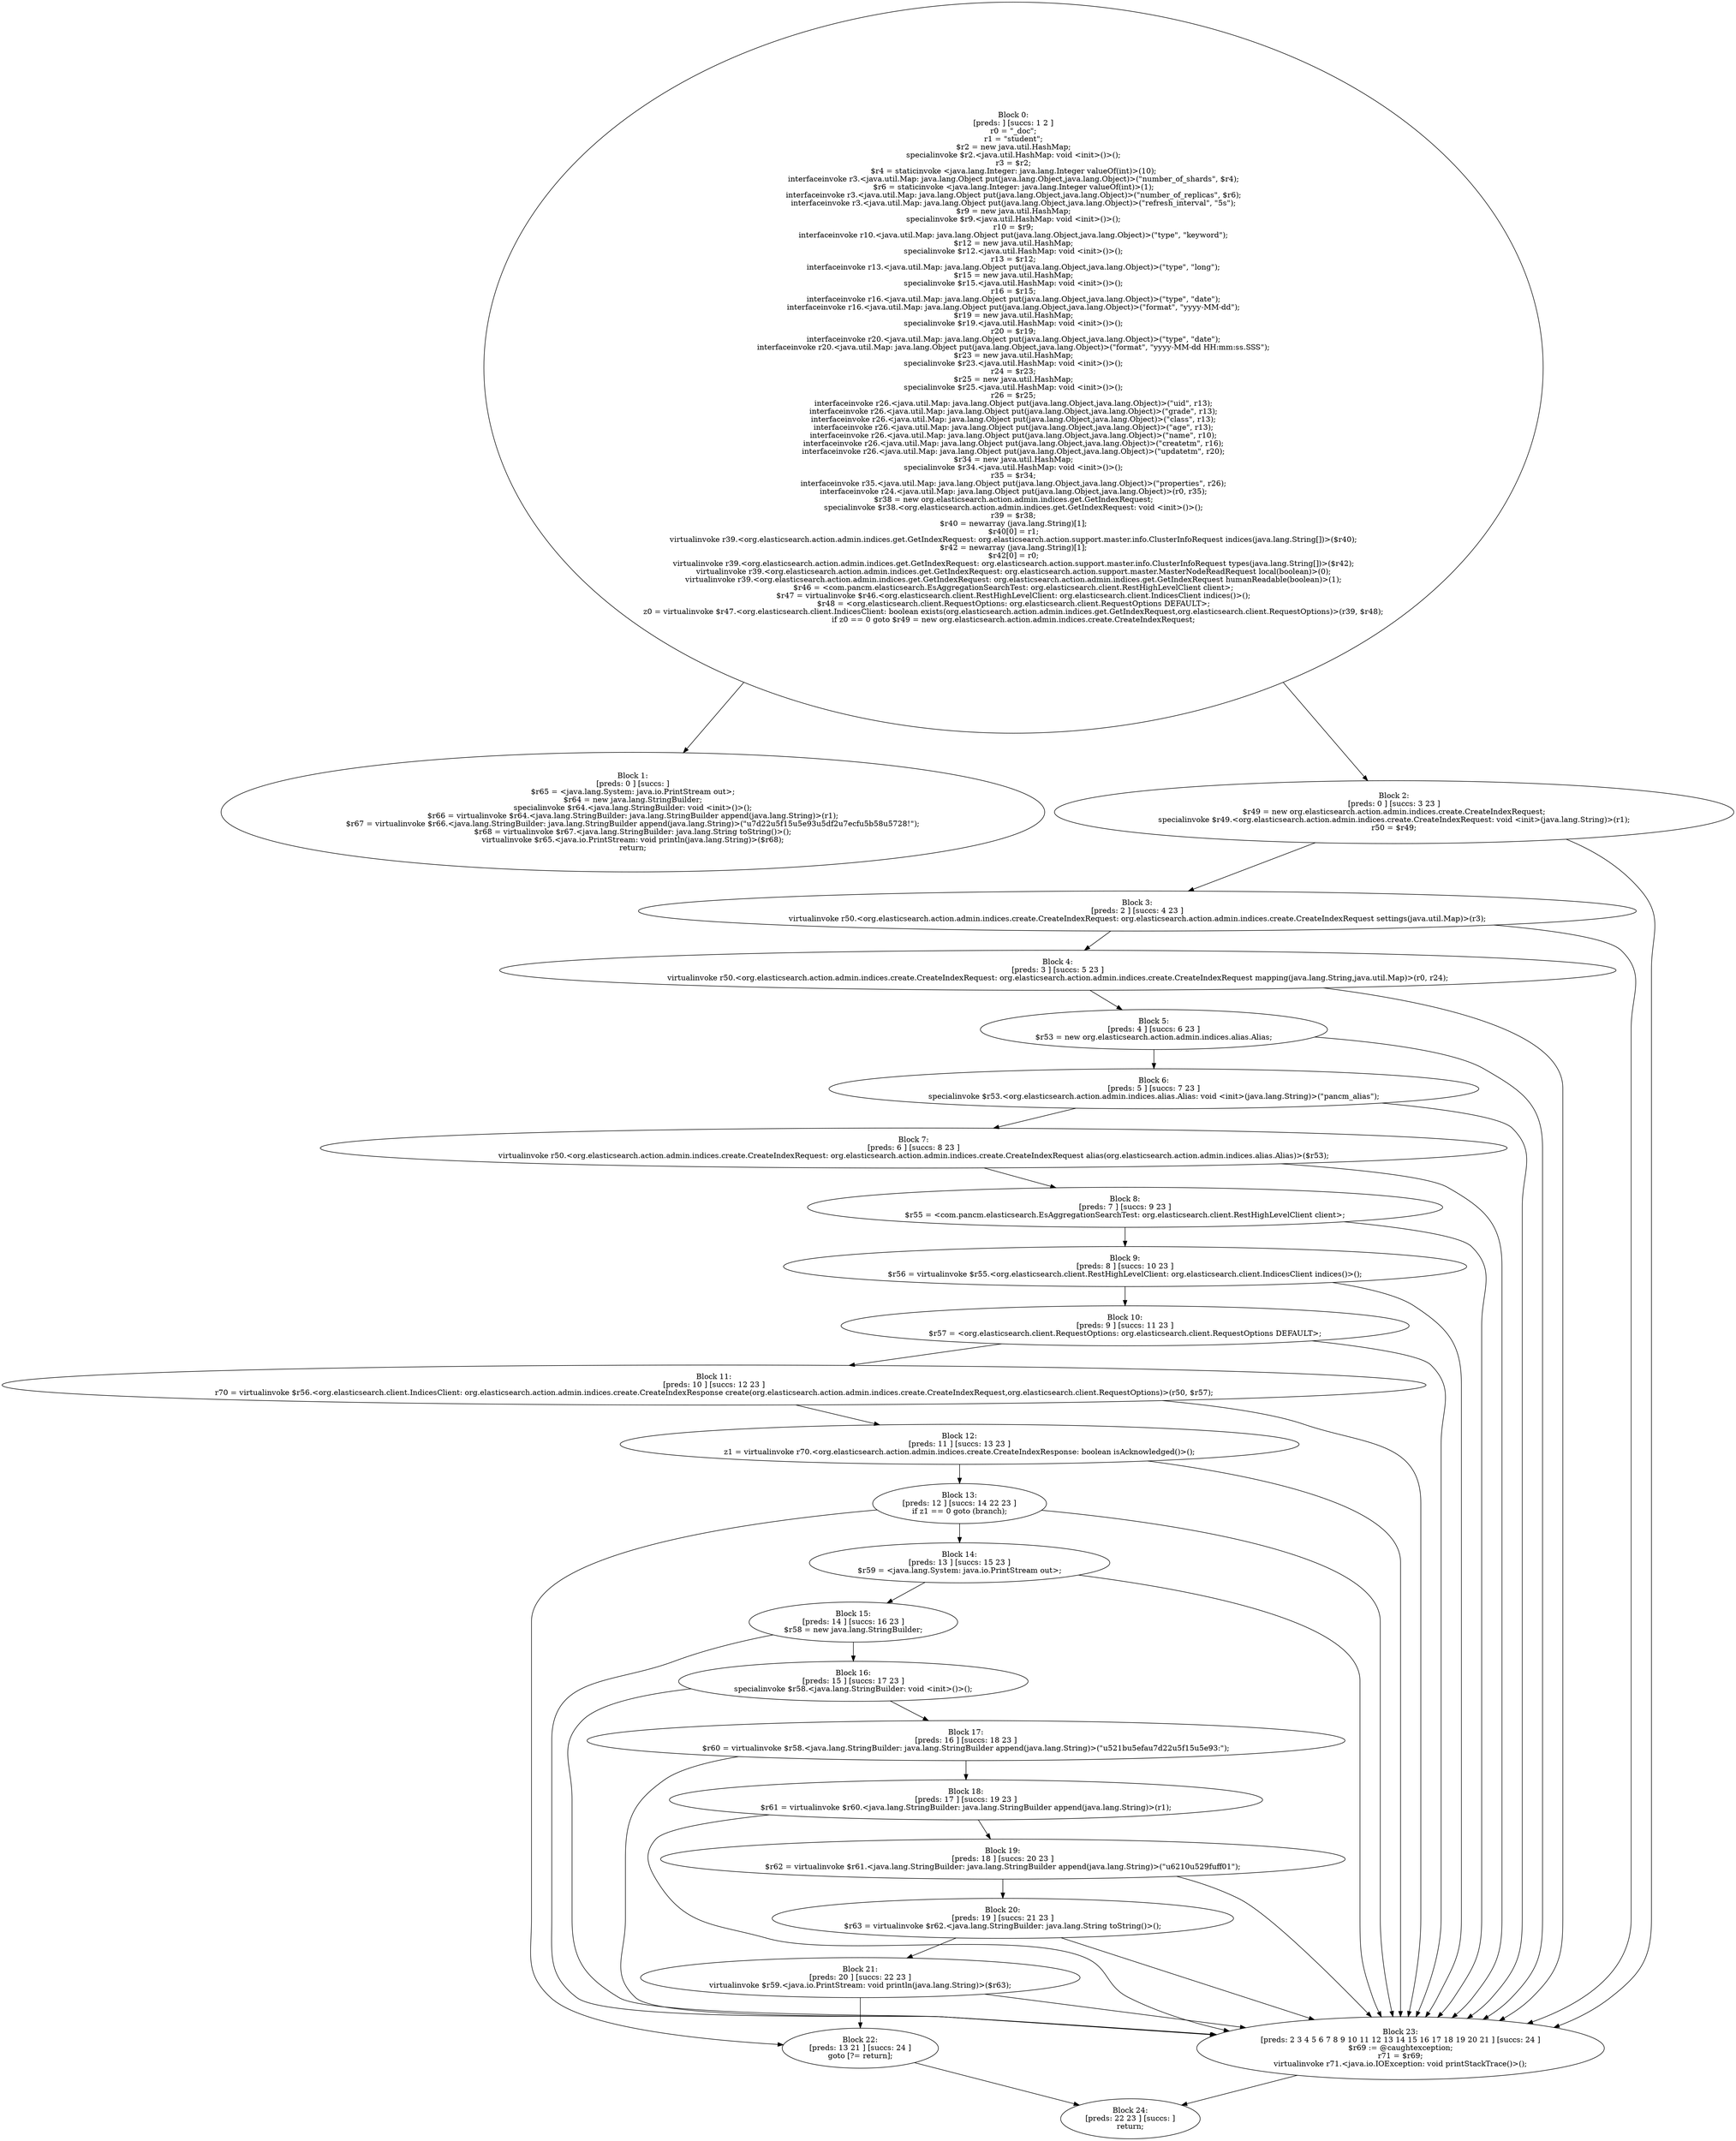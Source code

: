 digraph "unitGraph" {
    "Block 0:
[preds: ] [succs: 1 2 ]
r0 = \"_doc\";
r1 = \"student\";
$r2 = new java.util.HashMap;
specialinvoke $r2.<java.util.HashMap: void <init>()>();
r3 = $r2;
$r4 = staticinvoke <java.lang.Integer: java.lang.Integer valueOf(int)>(10);
interfaceinvoke r3.<java.util.Map: java.lang.Object put(java.lang.Object,java.lang.Object)>(\"number_of_shards\", $r4);
$r6 = staticinvoke <java.lang.Integer: java.lang.Integer valueOf(int)>(1);
interfaceinvoke r3.<java.util.Map: java.lang.Object put(java.lang.Object,java.lang.Object)>(\"number_of_replicas\", $r6);
interfaceinvoke r3.<java.util.Map: java.lang.Object put(java.lang.Object,java.lang.Object)>(\"refresh_interval\", \"5s\");
$r9 = new java.util.HashMap;
specialinvoke $r9.<java.util.HashMap: void <init>()>();
r10 = $r9;
interfaceinvoke r10.<java.util.Map: java.lang.Object put(java.lang.Object,java.lang.Object)>(\"type\", \"keyword\");
$r12 = new java.util.HashMap;
specialinvoke $r12.<java.util.HashMap: void <init>()>();
r13 = $r12;
interfaceinvoke r13.<java.util.Map: java.lang.Object put(java.lang.Object,java.lang.Object)>(\"type\", \"long\");
$r15 = new java.util.HashMap;
specialinvoke $r15.<java.util.HashMap: void <init>()>();
r16 = $r15;
interfaceinvoke r16.<java.util.Map: java.lang.Object put(java.lang.Object,java.lang.Object)>(\"type\", \"date\");
interfaceinvoke r16.<java.util.Map: java.lang.Object put(java.lang.Object,java.lang.Object)>(\"format\", \"yyyy-MM-dd\");
$r19 = new java.util.HashMap;
specialinvoke $r19.<java.util.HashMap: void <init>()>();
r20 = $r19;
interfaceinvoke r20.<java.util.Map: java.lang.Object put(java.lang.Object,java.lang.Object)>(\"type\", \"date\");
interfaceinvoke r20.<java.util.Map: java.lang.Object put(java.lang.Object,java.lang.Object)>(\"format\", \"yyyy-MM-dd HH:mm:ss.SSS\");
$r23 = new java.util.HashMap;
specialinvoke $r23.<java.util.HashMap: void <init>()>();
r24 = $r23;
$r25 = new java.util.HashMap;
specialinvoke $r25.<java.util.HashMap: void <init>()>();
r26 = $r25;
interfaceinvoke r26.<java.util.Map: java.lang.Object put(java.lang.Object,java.lang.Object)>(\"uid\", r13);
interfaceinvoke r26.<java.util.Map: java.lang.Object put(java.lang.Object,java.lang.Object)>(\"grade\", r13);
interfaceinvoke r26.<java.util.Map: java.lang.Object put(java.lang.Object,java.lang.Object)>(\"class\", r13);
interfaceinvoke r26.<java.util.Map: java.lang.Object put(java.lang.Object,java.lang.Object)>(\"age\", r13);
interfaceinvoke r26.<java.util.Map: java.lang.Object put(java.lang.Object,java.lang.Object)>(\"name\", r10);
interfaceinvoke r26.<java.util.Map: java.lang.Object put(java.lang.Object,java.lang.Object)>(\"createtm\", r16);
interfaceinvoke r26.<java.util.Map: java.lang.Object put(java.lang.Object,java.lang.Object)>(\"updatetm\", r20);
$r34 = new java.util.HashMap;
specialinvoke $r34.<java.util.HashMap: void <init>()>();
r35 = $r34;
interfaceinvoke r35.<java.util.Map: java.lang.Object put(java.lang.Object,java.lang.Object)>(\"properties\", r26);
interfaceinvoke r24.<java.util.Map: java.lang.Object put(java.lang.Object,java.lang.Object)>(r0, r35);
$r38 = new org.elasticsearch.action.admin.indices.get.GetIndexRequest;
specialinvoke $r38.<org.elasticsearch.action.admin.indices.get.GetIndexRequest: void <init>()>();
r39 = $r38;
$r40 = newarray (java.lang.String)[1];
$r40[0] = r1;
virtualinvoke r39.<org.elasticsearch.action.admin.indices.get.GetIndexRequest: org.elasticsearch.action.support.master.info.ClusterInfoRequest indices(java.lang.String[])>($r40);
$r42 = newarray (java.lang.String)[1];
$r42[0] = r0;
virtualinvoke r39.<org.elasticsearch.action.admin.indices.get.GetIndexRequest: org.elasticsearch.action.support.master.info.ClusterInfoRequest types(java.lang.String[])>($r42);
virtualinvoke r39.<org.elasticsearch.action.admin.indices.get.GetIndexRequest: org.elasticsearch.action.support.master.MasterNodeReadRequest local(boolean)>(0);
virtualinvoke r39.<org.elasticsearch.action.admin.indices.get.GetIndexRequest: org.elasticsearch.action.admin.indices.get.GetIndexRequest humanReadable(boolean)>(1);
$r46 = <com.pancm.elasticsearch.EsAggregationSearchTest: org.elasticsearch.client.RestHighLevelClient client>;
$r47 = virtualinvoke $r46.<org.elasticsearch.client.RestHighLevelClient: org.elasticsearch.client.IndicesClient indices()>();
$r48 = <org.elasticsearch.client.RequestOptions: org.elasticsearch.client.RequestOptions DEFAULT>;
z0 = virtualinvoke $r47.<org.elasticsearch.client.IndicesClient: boolean exists(org.elasticsearch.action.admin.indices.get.GetIndexRequest,org.elasticsearch.client.RequestOptions)>(r39, $r48);
if z0 == 0 goto $r49 = new org.elasticsearch.action.admin.indices.create.CreateIndexRequest;
"
    "Block 1:
[preds: 0 ] [succs: ]
$r65 = <java.lang.System: java.io.PrintStream out>;
$r64 = new java.lang.StringBuilder;
specialinvoke $r64.<java.lang.StringBuilder: void <init>()>();
$r66 = virtualinvoke $r64.<java.lang.StringBuilder: java.lang.StringBuilder append(java.lang.String)>(r1);
$r67 = virtualinvoke $r66.<java.lang.StringBuilder: java.lang.StringBuilder append(java.lang.String)>(\"\u7d22\u5f15\u5e93\u5df2\u7ecf\u5b58\u5728!\");
$r68 = virtualinvoke $r67.<java.lang.StringBuilder: java.lang.String toString()>();
virtualinvoke $r65.<java.io.PrintStream: void println(java.lang.String)>($r68);
return;
"
    "Block 2:
[preds: 0 ] [succs: 3 23 ]
$r49 = new org.elasticsearch.action.admin.indices.create.CreateIndexRequest;
specialinvoke $r49.<org.elasticsearch.action.admin.indices.create.CreateIndexRequest: void <init>(java.lang.String)>(r1);
r50 = $r49;
"
    "Block 3:
[preds: 2 ] [succs: 4 23 ]
virtualinvoke r50.<org.elasticsearch.action.admin.indices.create.CreateIndexRequest: org.elasticsearch.action.admin.indices.create.CreateIndexRequest settings(java.util.Map)>(r3);
"
    "Block 4:
[preds: 3 ] [succs: 5 23 ]
virtualinvoke r50.<org.elasticsearch.action.admin.indices.create.CreateIndexRequest: org.elasticsearch.action.admin.indices.create.CreateIndexRequest mapping(java.lang.String,java.util.Map)>(r0, r24);
"
    "Block 5:
[preds: 4 ] [succs: 6 23 ]
$r53 = new org.elasticsearch.action.admin.indices.alias.Alias;
"
    "Block 6:
[preds: 5 ] [succs: 7 23 ]
specialinvoke $r53.<org.elasticsearch.action.admin.indices.alias.Alias: void <init>(java.lang.String)>(\"pancm_alias\");
"
    "Block 7:
[preds: 6 ] [succs: 8 23 ]
virtualinvoke r50.<org.elasticsearch.action.admin.indices.create.CreateIndexRequest: org.elasticsearch.action.admin.indices.create.CreateIndexRequest alias(org.elasticsearch.action.admin.indices.alias.Alias)>($r53);
"
    "Block 8:
[preds: 7 ] [succs: 9 23 ]
$r55 = <com.pancm.elasticsearch.EsAggregationSearchTest: org.elasticsearch.client.RestHighLevelClient client>;
"
    "Block 9:
[preds: 8 ] [succs: 10 23 ]
$r56 = virtualinvoke $r55.<org.elasticsearch.client.RestHighLevelClient: org.elasticsearch.client.IndicesClient indices()>();
"
    "Block 10:
[preds: 9 ] [succs: 11 23 ]
$r57 = <org.elasticsearch.client.RequestOptions: org.elasticsearch.client.RequestOptions DEFAULT>;
"
    "Block 11:
[preds: 10 ] [succs: 12 23 ]
r70 = virtualinvoke $r56.<org.elasticsearch.client.IndicesClient: org.elasticsearch.action.admin.indices.create.CreateIndexResponse create(org.elasticsearch.action.admin.indices.create.CreateIndexRequest,org.elasticsearch.client.RequestOptions)>(r50, $r57);
"
    "Block 12:
[preds: 11 ] [succs: 13 23 ]
z1 = virtualinvoke r70.<org.elasticsearch.action.admin.indices.create.CreateIndexResponse: boolean isAcknowledged()>();
"
    "Block 13:
[preds: 12 ] [succs: 14 22 23 ]
if z1 == 0 goto (branch);
"
    "Block 14:
[preds: 13 ] [succs: 15 23 ]
$r59 = <java.lang.System: java.io.PrintStream out>;
"
    "Block 15:
[preds: 14 ] [succs: 16 23 ]
$r58 = new java.lang.StringBuilder;
"
    "Block 16:
[preds: 15 ] [succs: 17 23 ]
specialinvoke $r58.<java.lang.StringBuilder: void <init>()>();
"
    "Block 17:
[preds: 16 ] [succs: 18 23 ]
$r60 = virtualinvoke $r58.<java.lang.StringBuilder: java.lang.StringBuilder append(java.lang.String)>(\"\u521b\u5efa\u7d22\u5f15\u5e93:\");
"
    "Block 18:
[preds: 17 ] [succs: 19 23 ]
$r61 = virtualinvoke $r60.<java.lang.StringBuilder: java.lang.StringBuilder append(java.lang.String)>(r1);
"
    "Block 19:
[preds: 18 ] [succs: 20 23 ]
$r62 = virtualinvoke $r61.<java.lang.StringBuilder: java.lang.StringBuilder append(java.lang.String)>(\"\u6210\u529f\uff01\");
"
    "Block 20:
[preds: 19 ] [succs: 21 23 ]
$r63 = virtualinvoke $r62.<java.lang.StringBuilder: java.lang.String toString()>();
"
    "Block 21:
[preds: 20 ] [succs: 22 23 ]
virtualinvoke $r59.<java.io.PrintStream: void println(java.lang.String)>($r63);
"
    "Block 22:
[preds: 13 21 ] [succs: 24 ]
goto [?= return];
"
    "Block 23:
[preds: 2 3 4 5 6 7 8 9 10 11 12 13 14 15 16 17 18 19 20 21 ] [succs: 24 ]
$r69 := @caughtexception;
r71 = $r69;
virtualinvoke r71.<java.io.IOException: void printStackTrace()>();
"
    "Block 24:
[preds: 22 23 ] [succs: ]
return;
"
    "Block 0:
[preds: ] [succs: 1 2 ]
r0 = \"_doc\";
r1 = \"student\";
$r2 = new java.util.HashMap;
specialinvoke $r2.<java.util.HashMap: void <init>()>();
r3 = $r2;
$r4 = staticinvoke <java.lang.Integer: java.lang.Integer valueOf(int)>(10);
interfaceinvoke r3.<java.util.Map: java.lang.Object put(java.lang.Object,java.lang.Object)>(\"number_of_shards\", $r4);
$r6 = staticinvoke <java.lang.Integer: java.lang.Integer valueOf(int)>(1);
interfaceinvoke r3.<java.util.Map: java.lang.Object put(java.lang.Object,java.lang.Object)>(\"number_of_replicas\", $r6);
interfaceinvoke r3.<java.util.Map: java.lang.Object put(java.lang.Object,java.lang.Object)>(\"refresh_interval\", \"5s\");
$r9 = new java.util.HashMap;
specialinvoke $r9.<java.util.HashMap: void <init>()>();
r10 = $r9;
interfaceinvoke r10.<java.util.Map: java.lang.Object put(java.lang.Object,java.lang.Object)>(\"type\", \"keyword\");
$r12 = new java.util.HashMap;
specialinvoke $r12.<java.util.HashMap: void <init>()>();
r13 = $r12;
interfaceinvoke r13.<java.util.Map: java.lang.Object put(java.lang.Object,java.lang.Object)>(\"type\", \"long\");
$r15 = new java.util.HashMap;
specialinvoke $r15.<java.util.HashMap: void <init>()>();
r16 = $r15;
interfaceinvoke r16.<java.util.Map: java.lang.Object put(java.lang.Object,java.lang.Object)>(\"type\", \"date\");
interfaceinvoke r16.<java.util.Map: java.lang.Object put(java.lang.Object,java.lang.Object)>(\"format\", \"yyyy-MM-dd\");
$r19 = new java.util.HashMap;
specialinvoke $r19.<java.util.HashMap: void <init>()>();
r20 = $r19;
interfaceinvoke r20.<java.util.Map: java.lang.Object put(java.lang.Object,java.lang.Object)>(\"type\", \"date\");
interfaceinvoke r20.<java.util.Map: java.lang.Object put(java.lang.Object,java.lang.Object)>(\"format\", \"yyyy-MM-dd HH:mm:ss.SSS\");
$r23 = new java.util.HashMap;
specialinvoke $r23.<java.util.HashMap: void <init>()>();
r24 = $r23;
$r25 = new java.util.HashMap;
specialinvoke $r25.<java.util.HashMap: void <init>()>();
r26 = $r25;
interfaceinvoke r26.<java.util.Map: java.lang.Object put(java.lang.Object,java.lang.Object)>(\"uid\", r13);
interfaceinvoke r26.<java.util.Map: java.lang.Object put(java.lang.Object,java.lang.Object)>(\"grade\", r13);
interfaceinvoke r26.<java.util.Map: java.lang.Object put(java.lang.Object,java.lang.Object)>(\"class\", r13);
interfaceinvoke r26.<java.util.Map: java.lang.Object put(java.lang.Object,java.lang.Object)>(\"age\", r13);
interfaceinvoke r26.<java.util.Map: java.lang.Object put(java.lang.Object,java.lang.Object)>(\"name\", r10);
interfaceinvoke r26.<java.util.Map: java.lang.Object put(java.lang.Object,java.lang.Object)>(\"createtm\", r16);
interfaceinvoke r26.<java.util.Map: java.lang.Object put(java.lang.Object,java.lang.Object)>(\"updatetm\", r20);
$r34 = new java.util.HashMap;
specialinvoke $r34.<java.util.HashMap: void <init>()>();
r35 = $r34;
interfaceinvoke r35.<java.util.Map: java.lang.Object put(java.lang.Object,java.lang.Object)>(\"properties\", r26);
interfaceinvoke r24.<java.util.Map: java.lang.Object put(java.lang.Object,java.lang.Object)>(r0, r35);
$r38 = new org.elasticsearch.action.admin.indices.get.GetIndexRequest;
specialinvoke $r38.<org.elasticsearch.action.admin.indices.get.GetIndexRequest: void <init>()>();
r39 = $r38;
$r40 = newarray (java.lang.String)[1];
$r40[0] = r1;
virtualinvoke r39.<org.elasticsearch.action.admin.indices.get.GetIndexRequest: org.elasticsearch.action.support.master.info.ClusterInfoRequest indices(java.lang.String[])>($r40);
$r42 = newarray (java.lang.String)[1];
$r42[0] = r0;
virtualinvoke r39.<org.elasticsearch.action.admin.indices.get.GetIndexRequest: org.elasticsearch.action.support.master.info.ClusterInfoRequest types(java.lang.String[])>($r42);
virtualinvoke r39.<org.elasticsearch.action.admin.indices.get.GetIndexRequest: org.elasticsearch.action.support.master.MasterNodeReadRequest local(boolean)>(0);
virtualinvoke r39.<org.elasticsearch.action.admin.indices.get.GetIndexRequest: org.elasticsearch.action.admin.indices.get.GetIndexRequest humanReadable(boolean)>(1);
$r46 = <com.pancm.elasticsearch.EsAggregationSearchTest: org.elasticsearch.client.RestHighLevelClient client>;
$r47 = virtualinvoke $r46.<org.elasticsearch.client.RestHighLevelClient: org.elasticsearch.client.IndicesClient indices()>();
$r48 = <org.elasticsearch.client.RequestOptions: org.elasticsearch.client.RequestOptions DEFAULT>;
z0 = virtualinvoke $r47.<org.elasticsearch.client.IndicesClient: boolean exists(org.elasticsearch.action.admin.indices.get.GetIndexRequest,org.elasticsearch.client.RequestOptions)>(r39, $r48);
if z0 == 0 goto $r49 = new org.elasticsearch.action.admin.indices.create.CreateIndexRequest;
"->"Block 1:
[preds: 0 ] [succs: ]
$r65 = <java.lang.System: java.io.PrintStream out>;
$r64 = new java.lang.StringBuilder;
specialinvoke $r64.<java.lang.StringBuilder: void <init>()>();
$r66 = virtualinvoke $r64.<java.lang.StringBuilder: java.lang.StringBuilder append(java.lang.String)>(r1);
$r67 = virtualinvoke $r66.<java.lang.StringBuilder: java.lang.StringBuilder append(java.lang.String)>(\"\u7d22\u5f15\u5e93\u5df2\u7ecf\u5b58\u5728!\");
$r68 = virtualinvoke $r67.<java.lang.StringBuilder: java.lang.String toString()>();
virtualinvoke $r65.<java.io.PrintStream: void println(java.lang.String)>($r68);
return;
";
    "Block 0:
[preds: ] [succs: 1 2 ]
r0 = \"_doc\";
r1 = \"student\";
$r2 = new java.util.HashMap;
specialinvoke $r2.<java.util.HashMap: void <init>()>();
r3 = $r2;
$r4 = staticinvoke <java.lang.Integer: java.lang.Integer valueOf(int)>(10);
interfaceinvoke r3.<java.util.Map: java.lang.Object put(java.lang.Object,java.lang.Object)>(\"number_of_shards\", $r4);
$r6 = staticinvoke <java.lang.Integer: java.lang.Integer valueOf(int)>(1);
interfaceinvoke r3.<java.util.Map: java.lang.Object put(java.lang.Object,java.lang.Object)>(\"number_of_replicas\", $r6);
interfaceinvoke r3.<java.util.Map: java.lang.Object put(java.lang.Object,java.lang.Object)>(\"refresh_interval\", \"5s\");
$r9 = new java.util.HashMap;
specialinvoke $r9.<java.util.HashMap: void <init>()>();
r10 = $r9;
interfaceinvoke r10.<java.util.Map: java.lang.Object put(java.lang.Object,java.lang.Object)>(\"type\", \"keyword\");
$r12 = new java.util.HashMap;
specialinvoke $r12.<java.util.HashMap: void <init>()>();
r13 = $r12;
interfaceinvoke r13.<java.util.Map: java.lang.Object put(java.lang.Object,java.lang.Object)>(\"type\", \"long\");
$r15 = new java.util.HashMap;
specialinvoke $r15.<java.util.HashMap: void <init>()>();
r16 = $r15;
interfaceinvoke r16.<java.util.Map: java.lang.Object put(java.lang.Object,java.lang.Object)>(\"type\", \"date\");
interfaceinvoke r16.<java.util.Map: java.lang.Object put(java.lang.Object,java.lang.Object)>(\"format\", \"yyyy-MM-dd\");
$r19 = new java.util.HashMap;
specialinvoke $r19.<java.util.HashMap: void <init>()>();
r20 = $r19;
interfaceinvoke r20.<java.util.Map: java.lang.Object put(java.lang.Object,java.lang.Object)>(\"type\", \"date\");
interfaceinvoke r20.<java.util.Map: java.lang.Object put(java.lang.Object,java.lang.Object)>(\"format\", \"yyyy-MM-dd HH:mm:ss.SSS\");
$r23 = new java.util.HashMap;
specialinvoke $r23.<java.util.HashMap: void <init>()>();
r24 = $r23;
$r25 = new java.util.HashMap;
specialinvoke $r25.<java.util.HashMap: void <init>()>();
r26 = $r25;
interfaceinvoke r26.<java.util.Map: java.lang.Object put(java.lang.Object,java.lang.Object)>(\"uid\", r13);
interfaceinvoke r26.<java.util.Map: java.lang.Object put(java.lang.Object,java.lang.Object)>(\"grade\", r13);
interfaceinvoke r26.<java.util.Map: java.lang.Object put(java.lang.Object,java.lang.Object)>(\"class\", r13);
interfaceinvoke r26.<java.util.Map: java.lang.Object put(java.lang.Object,java.lang.Object)>(\"age\", r13);
interfaceinvoke r26.<java.util.Map: java.lang.Object put(java.lang.Object,java.lang.Object)>(\"name\", r10);
interfaceinvoke r26.<java.util.Map: java.lang.Object put(java.lang.Object,java.lang.Object)>(\"createtm\", r16);
interfaceinvoke r26.<java.util.Map: java.lang.Object put(java.lang.Object,java.lang.Object)>(\"updatetm\", r20);
$r34 = new java.util.HashMap;
specialinvoke $r34.<java.util.HashMap: void <init>()>();
r35 = $r34;
interfaceinvoke r35.<java.util.Map: java.lang.Object put(java.lang.Object,java.lang.Object)>(\"properties\", r26);
interfaceinvoke r24.<java.util.Map: java.lang.Object put(java.lang.Object,java.lang.Object)>(r0, r35);
$r38 = new org.elasticsearch.action.admin.indices.get.GetIndexRequest;
specialinvoke $r38.<org.elasticsearch.action.admin.indices.get.GetIndexRequest: void <init>()>();
r39 = $r38;
$r40 = newarray (java.lang.String)[1];
$r40[0] = r1;
virtualinvoke r39.<org.elasticsearch.action.admin.indices.get.GetIndexRequest: org.elasticsearch.action.support.master.info.ClusterInfoRequest indices(java.lang.String[])>($r40);
$r42 = newarray (java.lang.String)[1];
$r42[0] = r0;
virtualinvoke r39.<org.elasticsearch.action.admin.indices.get.GetIndexRequest: org.elasticsearch.action.support.master.info.ClusterInfoRequest types(java.lang.String[])>($r42);
virtualinvoke r39.<org.elasticsearch.action.admin.indices.get.GetIndexRequest: org.elasticsearch.action.support.master.MasterNodeReadRequest local(boolean)>(0);
virtualinvoke r39.<org.elasticsearch.action.admin.indices.get.GetIndexRequest: org.elasticsearch.action.admin.indices.get.GetIndexRequest humanReadable(boolean)>(1);
$r46 = <com.pancm.elasticsearch.EsAggregationSearchTest: org.elasticsearch.client.RestHighLevelClient client>;
$r47 = virtualinvoke $r46.<org.elasticsearch.client.RestHighLevelClient: org.elasticsearch.client.IndicesClient indices()>();
$r48 = <org.elasticsearch.client.RequestOptions: org.elasticsearch.client.RequestOptions DEFAULT>;
z0 = virtualinvoke $r47.<org.elasticsearch.client.IndicesClient: boolean exists(org.elasticsearch.action.admin.indices.get.GetIndexRequest,org.elasticsearch.client.RequestOptions)>(r39, $r48);
if z0 == 0 goto $r49 = new org.elasticsearch.action.admin.indices.create.CreateIndexRequest;
"->"Block 2:
[preds: 0 ] [succs: 3 23 ]
$r49 = new org.elasticsearch.action.admin.indices.create.CreateIndexRequest;
specialinvoke $r49.<org.elasticsearch.action.admin.indices.create.CreateIndexRequest: void <init>(java.lang.String)>(r1);
r50 = $r49;
";
    "Block 2:
[preds: 0 ] [succs: 3 23 ]
$r49 = new org.elasticsearch.action.admin.indices.create.CreateIndexRequest;
specialinvoke $r49.<org.elasticsearch.action.admin.indices.create.CreateIndexRequest: void <init>(java.lang.String)>(r1);
r50 = $r49;
"->"Block 3:
[preds: 2 ] [succs: 4 23 ]
virtualinvoke r50.<org.elasticsearch.action.admin.indices.create.CreateIndexRequest: org.elasticsearch.action.admin.indices.create.CreateIndexRequest settings(java.util.Map)>(r3);
";
    "Block 2:
[preds: 0 ] [succs: 3 23 ]
$r49 = new org.elasticsearch.action.admin.indices.create.CreateIndexRequest;
specialinvoke $r49.<org.elasticsearch.action.admin.indices.create.CreateIndexRequest: void <init>(java.lang.String)>(r1);
r50 = $r49;
"->"Block 23:
[preds: 2 3 4 5 6 7 8 9 10 11 12 13 14 15 16 17 18 19 20 21 ] [succs: 24 ]
$r69 := @caughtexception;
r71 = $r69;
virtualinvoke r71.<java.io.IOException: void printStackTrace()>();
";
    "Block 3:
[preds: 2 ] [succs: 4 23 ]
virtualinvoke r50.<org.elasticsearch.action.admin.indices.create.CreateIndexRequest: org.elasticsearch.action.admin.indices.create.CreateIndexRequest settings(java.util.Map)>(r3);
"->"Block 4:
[preds: 3 ] [succs: 5 23 ]
virtualinvoke r50.<org.elasticsearch.action.admin.indices.create.CreateIndexRequest: org.elasticsearch.action.admin.indices.create.CreateIndexRequest mapping(java.lang.String,java.util.Map)>(r0, r24);
";
    "Block 3:
[preds: 2 ] [succs: 4 23 ]
virtualinvoke r50.<org.elasticsearch.action.admin.indices.create.CreateIndexRequest: org.elasticsearch.action.admin.indices.create.CreateIndexRequest settings(java.util.Map)>(r3);
"->"Block 23:
[preds: 2 3 4 5 6 7 8 9 10 11 12 13 14 15 16 17 18 19 20 21 ] [succs: 24 ]
$r69 := @caughtexception;
r71 = $r69;
virtualinvoke r71.<java.io.IOException: void printStackTrace()>();
";
    "Block 4:
[preds: 3 ] [succs: 5 23 ]
virtualinvoke r50.<org.elasticsearch.action.admin.indices.create.CreateIndexRequest: org.elasticsearch.action.admin.indices.create.CreateIndexRequest mapping(java.lang.String,java.util.Map)>(r0, r24);
"->"Block 5:
[preds: 4 ] [succs: 6 23 ]
$r53 = new org.elasticsearch.action.admin.indices.alias.Alias;
";
    "Block 4:
[preds: 3 ] [succs: 5 23 ]
virtualinvoke r50.<org.elasticsearch.action.admin.indices.create.CreateIndexRequest: org.elasticsearch.action.admin.indices.create.CreateIndexRequest mapping(java.lang.String,java.util.Map)>(r0, r24);
"->"Block 23:
[preds: 2 3 4 5 6 7 8 9 10 11 12 13 14 15 16 17 18 19 20 21 ] [succs: 24 ]
$r69 := @caughtexception;
r71 = $r69;
virtualinvoke r71.<java.io.IOException: void printStackTrace()>();
";
    "Block 5:
[preds: 4 ] [succs: 6 23 ]
$r53 = new org.elasticsearch.action.admin.indices.alias.Alias;
"->"Block 6:
[preds: 5 ] [succs: 7 23 ]
specialinvoke $r53.<org.elasticsearch.action.admin.indices.alias.Alias: void <init>(java.lang.String)>(\"pancm_alias\");
";
    "Block 5:
[preds: 4 ] [succs: 6 23 ]
$r53 = new org.elasticsearch.action.admin.indices.alias.Alias;
"->"Block 23:
[preds: 2 3 4 5 6 7 8 9 10 11 12 13 14 15 16 17 18 19 20 21 ] [succs: 24 ]
$r69 := @caughtexception;
r71 = $r69;
virtualinvoke r71.<java.io.IOException: void printStackTrace()>();
";
    "Block 6:
[preds: 5 ] [succs: 7 23 ]
specialinvoke $r53.<org.elasticsearch.action.admin.indices.alias.Alias: void <init>(java.lang.String)>(\"pancm_alias\");
"->"Block 7:
[preds: 6 ] [succs: 8 23 ]
virtualinvoke r50.<org.elasticsearch.action.admin.indices.create.CreateIndexRequest: org.elasticsearch.action.admin.indices.create.CreateIndexRequest alias(org.elasticsearch.action.admin.indices.alias.Alias)>($r53);
";
    "Block 6:
[preds: 5 ] [succs: 7 23 ]
specialinvoke $r53.<org.elasticsearch.action.admin.indices.alias.Alias: void <init>(java.lang.String)>(\"pancm_alias\");
"->"Block 23:
[preds: 2 3 4 5 6 7 8 9 10 11 12 13 14 15 16 17 18 19 20 21 ] [succs: 24 ]
$r69 := @caughtexception;
r71 = $r69;
virtualinvoke r71.<java.io.IOException: void printStackTrace()>();
";
    "Block 7:
[preds: 6 ] [succs: 8 23 ]
virtualinvoke r50.<org.elasticsearch.action.admin.indices.create.CreateIndexRequest: org.elasticsearch.action.admin.indices.create.CreateIndexRequest alias(org.elasticsearch.action.admin.indices.alias.Alias)>($r53);
"->"Block 8:
[preds: 7 ] [succs: 9 23 ]
$r55 = <com.pancm.elasticsearch.EsAggregationSearchTest: org.elasticsearch.client.RestHighLevelClient client>;
";
    "Block 7:
[preds: 6 ] [succs: 8 23 ]
virtualinvoke r50.<org.elasticsearch.action.admin.indices.create.CreateIndexRequest: org.elasticsearch.action.admin.indices.create.CreateIndexRequest alias(org.elasticsearch.action.admin.indices.alias.Alias)>($r53);
"->"Block 23:
[preds: 2 3 4 5 6 7 8 9 10 11 12 13 14 15 16 17 18 19 20 21 ] [succs: 24 ]
$r69 := @caughtexception;
r71 = $r69;
virtualinvoke r71.<java.io.IOException: void printStackTrace()>();
";
    "Block 8:
[preds: 7 ] [succs: 9 23 ]
$r55 = <com.pancm.elasticsearch.EsAggregationSearchTest: org.elasticsearch.client.RestHighLevelClient client>;
"->"Block 9:
[preds: 8 ] [succs: 10 23 ]
$r56 = virtualinvoke $r55.<org.elasticsearch.client.RestHighLevelClient: org.elasticsearch.client.IndicesClient indices()>();
";
    "Block 8:
[preds: 7 ] [succs: 9 23 ]
$r55 = <com.pancm.elasticsearch.EsAggregationSearchTest: org.elasticsearch.client.RestHighLevelClient client>;
"->"Block 23:
[preds: 2 3 4 5 6 7 8 9 10 11 12 13 14 15 16 17 18 19 20 21 ] [succs: 24 ]
$r69 := @caughtexception;
r71 = $r69;
virtualinvoke r71.<java.io.IOException: void printStackTrace()>();
";
    "Block 9:
[preds: 8 ] [succs: 10 23 ]
$r56 = virtualinvoke $r55.<org.elasticsearch.client.RestHighLevelClient: org.elasticsearch.client.IndicesClient indices()>();
"->"Block 10:
[preds: 9 ] [succs: 11 23 ]
$r57 = <org.elasticsearch.client.RequestOptions: org.elasticsearch.client.RequestOptions DEFAULT>;
";
    "Block 9:
[preds: 8 ] [succs: 10 23 ]
$r56 = virtualinvoke $r55.<org.elasticsearch.client.RestHighLevelClient: org.elasticsearch.client.IndicesClient indices()>();
"->"Block 23:
[preds: 2 3 4 5 6 7 8 9 10 11 12 13 14 15 16 17 18 19 20 21 ] [succs: 24 ]
$r69 := @caughtexception;
r71 = $r69;
virtualinvoke r71.<java.io.IOException: void printStackTrace()>();
";
    "Block 10:
[preds: 9 ] [succs: 11 23 ]
$r57 = <org.elasticsearch.client.RequestOptions: org.elasticsearch.client.RequestOptions DEFAULT>;
"->"Block 11:
[preds: 10 ] [succs: 12 23 ]
r70 = virtualinvoke $r56.<org.elasticsearch.client.IndicesClient: org.elasticsearch.action.admin.indices.create.CreateIndexResponse create(org.elasticsearch.action.admin.indices.create.CreateIndexRequest,org.elasticsearch.client.RequestOptions)>(r50, $r57);
";
    "Block 10:
[preds: 9 ] [succs: 11 23 ]
$r57 = <org.elasticsearch.client.RequestOptions: org.elasticsearch.client.RequestOptions DEFAULT>;
"->"Block 23:
[preds: 2 3 4 5 6 7 8 9 10 11 12 13 14 15 16 17 18 19 20 21 ] [succs: 24 ]
$r69 := @caughtexception;
r71 = $r69;
virtualinvoke r71.<java.io.IOException: void printStackTrace()>();
";
    "Block 11:
[preds: 10 ] [succs: 12 23 ]
r70 = virtualinvoke $r56.<org.elasticsearch.client.IndicesClient: org.elasticsearch.action.admin.indices.create.CreateIndexResponse create(org.elasticsearch.action.admin.indices.create.CreateIndexRequest,org.elasticsearch.client.RequestOptions)>(r50, $r57);
"->"Block 12:
[preds: 11 ] [succs: 13 23 ]
z1 = virtualinvoke r70.<org.elasticsearch.action.admin.indices.create.CreateIndexResponse: boolean isAcknowledged()>();
";
    "Block 11:
[preds: 10 ] [succs: 12 23 ]
r70 = virtualinvoke $r56.<org.elasticsearch.client.IndicesClient: org.elasticsearch.action.admin.indices.create.CreateIndexResponse create(org.elasticsearch.action.admin.indices.create.CreateIndexRequest,org.elasticsearch.client.RequestOptions)>(r50, $r57);
"->"Block 23:
[preds: 2 3 4 5 6 7 8 9 10 11 12 13 14 15 16 17 18 19 20 21 ] [succs: 24 ]
$r69 := @caughtexception;
r71 = $r69;
virtualinvoke r71.<java.io.IOException: void printStackTrace()>();
";
    "Block 12:
[preds: 11 ] [succs: 13 23 ]
z1 = virtualinvoke r70.<org.elasticsearch.action.admin.indices.create.CreateIndexResponse: boolean isAcknowledged()>();
"->"Block 13:
[preds: 12 ] [succs: 14 22 23 ]
if z1 == 0 goto (branch);
";
    "Block 12:
[preds: 11 ] [succs: 13 23 ]
z1 = virtualinvoke r70.<org.elasticsearch.action.admin.indices.create.CreateIndexResponse: boolean isAcknowledged()>();
"->"Block 23:
[preds: 2 3 4 5 6 7 8 9 10 11 12 13 14 15 16 17 18 19 20 21 ] [succs: 24 ]
$r69 := @caughtexception;
r71 = $r69;
virtualinvoke r71.<java.io.IOException: void printStackTrace()>();
";
    "Block 13:
[preds: 12 ] [succs: 14 22 23 ]
if z1 == 0 goto (branch);
"->"Block 14:
[preds: 13 ] [succs: 15 23 ]
$r59 = <java.lang.System: java.io.PrintStream out>;
";
    "Block 13:
[preds: 12 ] [succs: 14 22 23 ]
if z1 == 0 goto (branch);
"->"Block 22:
[preds: 13 21 ] [succs: 24 ]
goto [?= return];
";
    "Block 13:
[preds: 12 ] [succs: 14 22 23 ]
if z1 == 0 goto (branch);
"->"Block 23:
[preds: 2 3 4 5 6 7 8 9 10 11 12 13 14 15 16 17 18 19 20 21 ] [succs: 24 ]
$r69 := @caughtexception;
r71 = $r69;
virtualinvoke r71.<java.io.IOException: void printStackTrace()>();
";
    "Block 14:
[preds: 13 ] [succs: 15 23 ]
$r59 = <java.lang.System: java.io.PrintStream out>;
"->"Block 15:
[preds: 14 ] [succs: 16 23 ]
$r58 = new java.lang.StringBuilder;
";
    "Block 14:
[preds: 13 ] [succs: 15 23 ]
$r59 = <java.lang.System: java.io.PrintStream out>;
"->"Block 23:
[preds: 2 3 4 5 6 7 8 9 10 11 12 13 14 15 16 17 18 19 20 21 ] [succs: 24 ]
$r69 := @caughtexception;
r71 = $r69;
virtualinvoke r71.<java.io.IOException: void printStackTrace()>();
";
    "Block 15:
[preds: 14 ] [succs: 16 23 ]
$r58 = new java.lang.StringBuilder;
"->"Block 16:
[preds: 15 ] [succs: 17 23 ]
specialinvoke $r58.<java.lang.StringBuilder: void <init>()>();
";
    "Block 15:
[preds: 14 ] [succs: 16 23 ]
$r58 = new java.lang.StringBuilder;
"->"Block 23:
[preds: 2 3 4 5 6 7 8 9 10 11 12 13 14 15 16 17 18 19 20 21 ] [succs: 24 ]
$r69 := @caughtexception;
r71 = $r69;
virtualinvoke r71.<java.io.IOException: void printStackTrace()>();
";
    "Block 16:
[preds: 15 ] [succs: 17 23 ]
specialinvoke $r58.<java.lang.StringBuilder: void <init>()>();
"->"Block 17:
[preds: 16 ] [succs: 18 23 ]
$r60 = virtualinvoke $r58.<java.lang.StringBuilder: java.lang.StringBuilder append(java.lang.String)>(\"\u521b\u5efa\u7d22\u5f15\u5e93:\");
";
    "Block 16:
[preds: 15 ] [succs: 17 23 ]
specialinvoke $r58.<java.lang.StringBuilder: void <init>()>();
"->"Block 23:
[preds: 2 3 4 5 6 7 8 9 10 11 12 13 14 15 16 17 18 19 20 21 ] [succs: 24 ]
$r69 := @caughtexception;
r71 = $r69;
virtualinvoke r71.<java.io.IOException: void printStackTrace()>();
";
    "Block 17:
[preds: 16 ] [succs: 18 23 ]
$r60 = virtualinvoke $r58.<java.lang.StringBuilder: java.lang.StringBuilder append(java.lang.String)>(\"\u521b\u5efa\u7d22\u5f15\u5e93:\");
"->"Block 18:
[preds: 17 ] [succs: 19 23 ]
$r61 = virtualinvoke $r60.<java.lang.StringBuilder: java.lang.StringBuilder append(java.lang.String)>(r1);
";
    "Block 17:
[preds: 16 ] [succs: 18 23 ]
$r60 = virtualinvoke $r58.<java.lang.StringBuilder: java.lang.StringBuilder append(java.lang.String)>(\"\u521b\u5efa\u7d22\u5f15\u5e93:\");
"->"Block 23:
[preds: 2 3 4 5 6 7 8 9 10 11 12 13 14 15 16 17 18 19 20 21 ] [succs: 24 ]
$r69 := @caughtexception;
r71 = $r69;
virtualinvoke r71.<java.io.IOException: void printStackTrace()>();
";
    "Block 18:
[preds: 17 ] [succs: 19 23 ]
$r61 = virtualinvoke $r60.<java.lang.StringBuilder: java.lang.StringBuilder append(java.lang.String)>(r1);
"->"Block 19:
[preds: 18 ] [succs: 20 23 ]
$r62 = virtualinvoke $r61.<java.lang.StringBuilder: java.lang.StringBuilder append(java.lang.String)>(\"\u6210\u529f\uff01\");
";
    "Block 18:
[preds: 17 ] [succs: 19 23 ]
$r61 = virtualinvoke $r60.<java.lang.StringBuilder: java.lang.StringBuilder append(java.lang.String)>(r1);
"->"Block 23:
[preds: 2 3 4 5 6 7 8 9 10 11 12 13 14 15 16 17 18 19 20 21 ] [succs: 24 ]
$r69 := @caughtexception;
r71 = $r69;
virtualinvoke r71.<java.io.IOException: void printStackTrace()>();
";
    "Block 19:
[preds: 18 ] [succs: 20 23 ]
$r62 = virtualinvoke $r61.<java.lang.StringBuilder: java.lang.StringBuilder append(java.lang.String)>(\"\u6210\u529f\uff01\");
"->"Block 20:
[preds: 19 ] [succs: 21 23 ]
$r63 = virtualinvoke $r62.<java.lang.StringBuilder: java.lang.String toString()>();
";
    "Block 19:
[preds: 18 ] [succs: 20 23 ]
$r62 = virtualinvoke $r61.<java.lang.StringBuilder: java.lang.StringBuilder append(java.lang.String)>(\"\u6210\u529f\uff01\");
"->"Block 23:
[preds: 2 3 4 5 6 7 8 9 10 11 12 13 14 15 16 17 18 19 20 21 ] [succs: 24 ]
$r69 := @caughtexception;
r71 = $r69;
virtualinvoke r71.<java.io.IOException: void printStackTrace()>();
";
    "Block 20:
[preds: 19 ] [succs: 21 23 ]
$r63 = virtualinvoke $r62.<java.lang.StringBuilder: java.lang.String toString()>();
"->"Block 21:
[preds: 20 ] [succs: 22 23 ]
virtualinvoke $r59.<java.io.PrintStream: void println(java.lang.String)>($r63);
";
    "Block 20:
[preds: 19 ] [succs: 21 23 ]
$r63 = virtualinvoke $r62.<java.lang.StringBuilder: java.lang.String toString()>();
"->"Block 23:
[preds: 2 3 4 5 6 7 8 9 10 11 12 13 14 15 16 17 18 19 20 21 ] [succs: 24 ]
$r69 := @caughtexception;
r71 = $r69;
virtualinvoke r71.<java.io.IOException: void printStackTrace()>();
";
    "Block 21:
[preds: 20 ] [succs: 22 23 ]
virtualinvoke $r59.<java.io.PrintStream: void println(java.lang.String)>($r63);
"->"Block 22:
[preds: 13 21 ] [succs: 24 ]
goto [?= return];
";
    "Block 21:
[preds: 20 ] [succs: 22 23 ]
virtualinvoke $r59.<java.io.PrintStream: void println(java.lang.String)>($r63);
"->"Block 23:
[preds: 2 3 4 5 6 7 8 9 10 11 12 13 14 15 16 17 18 19 20 21 ] [succs: 24 ]
$r69 := @caughtexception;
r71 = $r69;
virtualinvoke r71.<java.io.IOException: void printStackTrace()>();
";
    "Block 22:
[preds: 13 21 ] [succs: 24 ]
goto [?= return];
"->"Block 24:
[preds: 22 23 ] [succs: ]
return;
";
    "Block 23:
[preds: 2 3 4 5 6 7 8 9 10 11 12 13 14 15 16 17 18 19 20 21 ] [succs: 24 ]
$r69 := @caughtexception;
r71 = $r69;
virtualinvoke r71.<java.io.IOException: void printStackTrace()>();
"->"Block 24:
[preds: 22 23 ] [succs: ]
return;
";
}
